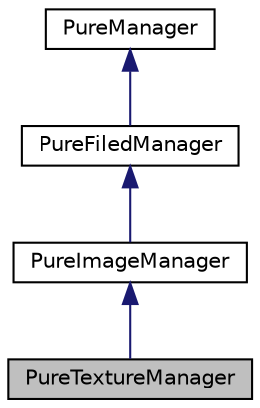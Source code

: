 digraph "PureTextureManager"
{
 // LATEX_PDF_SIZE
  edge [fontname="Helvetica",fontsize="10",labelfontname="Helvetica",labelfontsize="10"];
  node [fontname="Helvetica",fontsize="10",shape=record];
  Node1 [label="PureTextureManager",height=0.2,width=0.4,color="black", fillcolor="grey75", style="filled", fontcolor="black",tooltip="Texture manager class."];
  Node2 -> Node1 [dir="back",color="midnightblue",fontsize="10",style="solid",fontname="Helvetica"];
  Node2 [label="PureImageManager",height=0.2,width=0.4,color="black", fillcolor="white", style="filled",URL="$class_pure_image_manager.html",tooltip="Image manager class."];
  Node3 -> Node2 [dir="back",color="midnightblue",fontsize="10",style="solid",fontname="Helvetica"];
  Node3 [label="PureFiledManager",height=0.2,width=0.4,color="black", fillcolor="white", style="filled",URL="$class_pure_filed_manager.html",tooltip="Manager loading from / saving to a file."];
  Node4 -> Node3 [dir="back",color="midnightblue",fontsize="10",style="solid",fontname="Helvetica"];
  Node4 [label="PureManager",height=0.2,width=0.4,color="black", fillcolor="white", style="filled",URL="$class_pure_manager.html",tooltip="Ancestor class for manager classes."];
}
